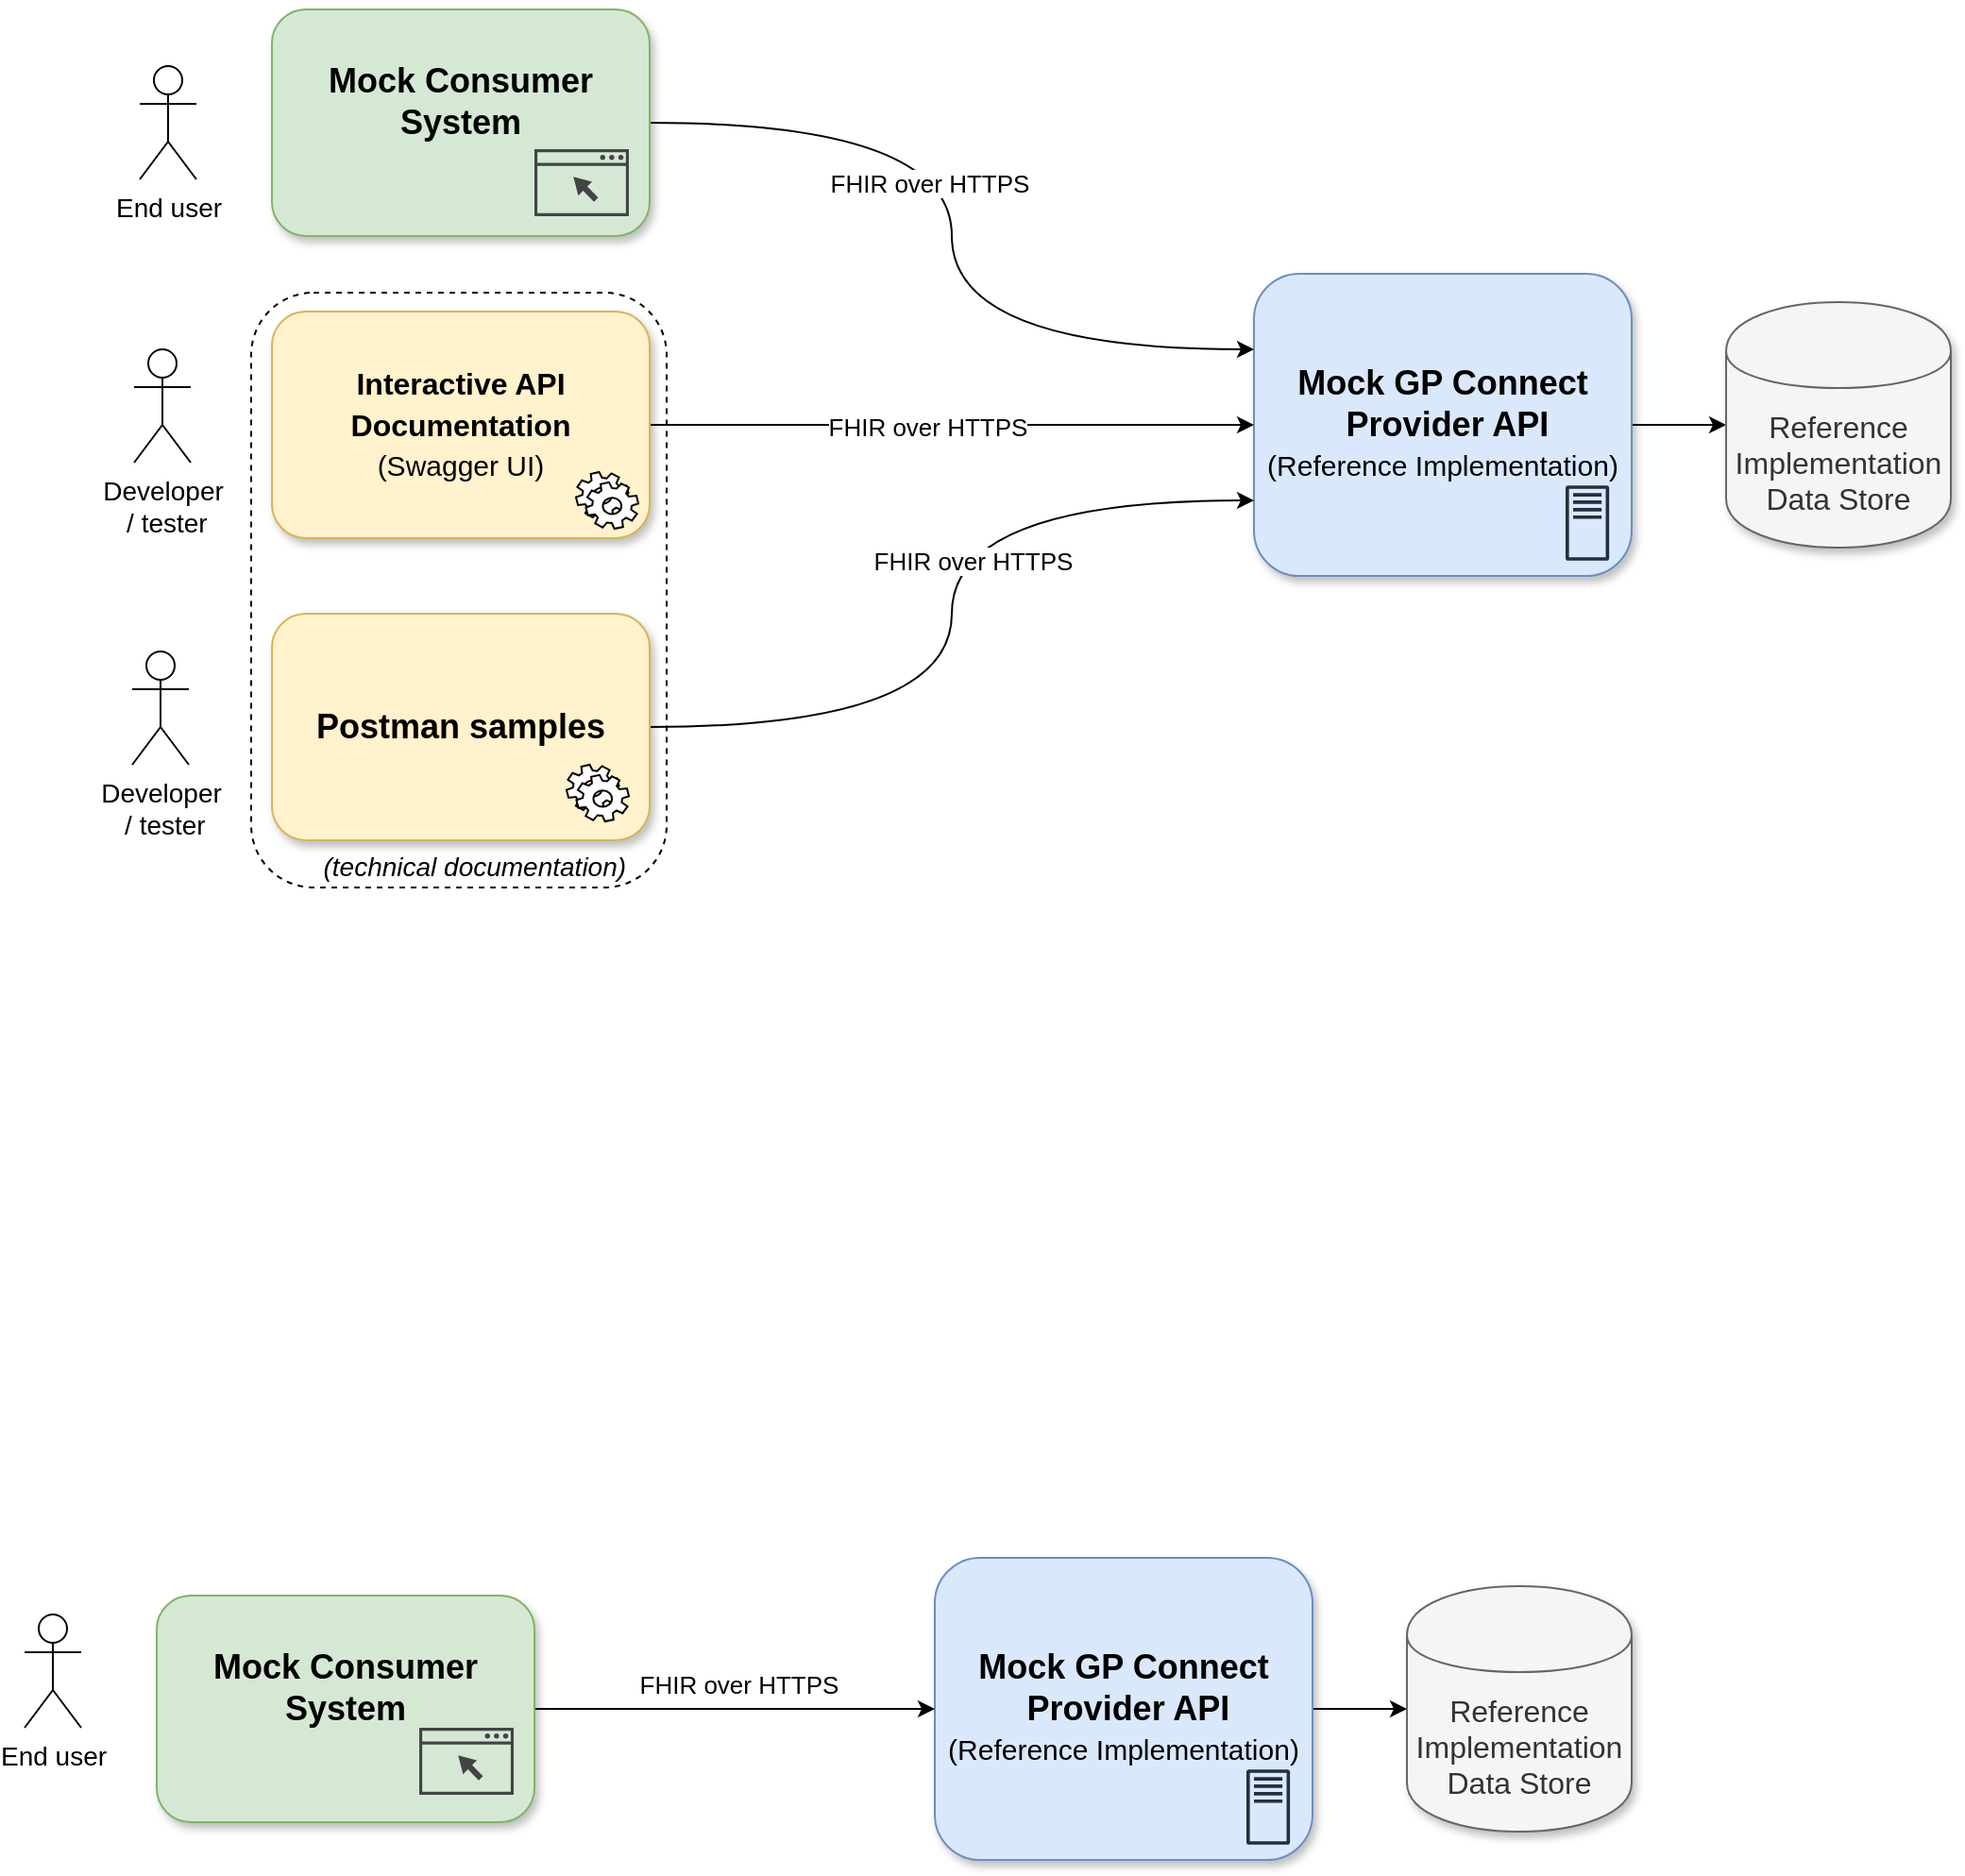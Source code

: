 <mxfile version="12.5.3" type="device"><diagram id="IduFclzsUdgXxcTO_HAe" name="Page-1"><mxGraphModel dx="1483" dy="1003" grid="1" gridSize="10" guides="1" tooltips="1" connect="1" arrows="1" fold="1" page="1" pageScale="1" pageWidth="1169" pageHeight="827" math="0" shadow="0"><root><mxCell id="0"/><mxCell id="1" parent="0"/><mxCell id="kP-wZVksCujyVYO7sXW_-26" value="&lt;i&gt;&lt;font style=&quot;font-size: 14px&quot;&gt;(technical documentation)&amp;nbsp; &amp;nbsp; &amp;nbsp;&lt;/font&gt;&lt;/i&gt;" style="rounded=1;whiteSpace=wrap;html=1;dashed=1;verticalAlign=bottom;align=right;" vertex="1" parent="1"><mxGeometry x="180" y="210" width="220" height="315" as="geometry"/></mxCell><mxCell id="kP-wZVksCujyVYO7sXW_-12" style="edgeStyle=orthogonalEdgeStyle;curved=1;orthogonalLoop=1;jettySize=auto;html=1;exitX=1;exitY=0.5;exitDx=0;exitDy=0;entryX=0;entryY=0.5;entryDx=0;entryDy=0;" edge="1" parent="1" source="kP-wZVksCujyVYO7sXW_-1" target="kP-wZVksCujyVYO7sXW_-11"><mxGeometry relative="1" as="geometry"/></mxCell><mxCell id="kP-wZVksCujyVYO7sXW_-1" value="&lt;font&gt;Mock GP Connect&lt;br style=&quot;font-size: 18px&quot;&gt;&amp;nbsp;Provider API&lt;br style=&quot;font-size: 18px&quot;&gt;&lt;span style=&quot;font-weight: normal&quot;&gt;&lt;font style=&quot;font-size: 15px&quot;&gt;(Reference Implementation)&lt;/font&gt;&lt;/span&gt;&lt;/font&gt;" style="rounded=1;whiteSpace=wrap;html=1;fillColor=#dae8fc;strokeColor=#6c8ebf;fontStyle=1;shadow=1;fontSize=18;" vertex="1" parent="1"><mxGeometry x="711" y="200" width="200" height="160" as="geometry"/></mxCell><mxCell id="kP-wZVksCujyVYO7sXW_-6" style="edgeStyle=orthogonalEdgeStyle;orthogonalLoop=1;jettySize=auto;html=1;exitX=1;exitY=0.5;exitDx=0;exitDy=0;entryX=0;entryY=0.5;entryDx=0;entryDy=0;curved=1;" edge="1" parent="1" source="kP-wZVksCujyVYO7sXW_-2" target="kP-wZVksCujyVYO7sXW_-1"><mxGeometry relative="1" as="geometry"/></mxCell><mxCell id="kP-wZVksCujyVYO7sXW_-9" value="&lt;span style=&quot;font-size: 13px;&quot;&gt;FHIR over HTTPS&lt;/span&gt;" style="text;html=1;align=center;verticalAlign=middle;resizable=0;points=[];labelBackgroundColor=#ffffff;fontFamily=Helvetica;fontSize=13;" vertex="1" connectable="0" parent="kP-wZVksCujyVYO7sXW_-6"><mxGeometry x="-0.081" y="-1" relative="1" as="geometry"><mxPoint as="offset"/></mxGeometry></mxCell><mxCell id="kP-wZVksCujyVYO7sXW_-2" value="&lt;font&gt;&lt;b style=&quot;font-size: 16px&quot;&gt;Interactive API Documentation&lt;br style=&quot;font-size: 18px&quot;&gt;&lt;/b&gt;&lt;font style=&quot;font-size: 15px&quot;&gt;(Swagger UI)&lt;/font&gt;&lt;br style=&quot;font-size: 18px&quot;&gt;&lt;/font&gt;" style="rounded=1;whiteSpace=wrap;html=1;fillColor=#fff2cc;strokeColor=#d6b656;shadow=1;fontSize=18;" vertex="1" parent="1"><mxGeometry x="191" y="220" width="200" height="120" as="geometry"/></mxCell><mxCell id="kP-wZVksCujyVYO7sXW_-5" style="edgeStyle=orthogonalEdgeStyle;orthogonalLoop=1;jettySize=auto;html=1;exitX=1;exitY=0.5;exitDx=0;exitDy=0;entryX=0;entryY=0.25;entryDx=0;entryDy=0;curved=1;" edge="1" parent="1" source="kP-wZVksCujyVYO7sXW_-3" target="kP-wZVksCujyVYO7sXW_-1"><mxGeometry relative="1" as="geometry"/></mxCell><mxCell id="kP-wZVksCujyVYO7sXW_-8" value="&lt;font style=&quot;font-size: 13px;&quot;&gt;FHIR over HTTPS&lt;/font&gt;" style="text;html=1;align=center;verticalAlign=middle;resizable=0;points=[];labelBackgroundColor=#ffffff;fontFamily=Helvetica;fontSize=13;" vertex="1" connectable="0" parent="kP-wZVksCujyVYO7sXW_-5"><mxGeometry x="-0.327" y="-32" relative="1" as="geometry"><mxPoint as="offset"/></mxGeometry></mxCell><mxCell id="kP-wZVksCujyVYO7sXW_-3" value="&lt;span style=&quot;font-size: 18px; white-space: normal;&quot;&gt;&lt;b style=&quot;font-size: 18px;&quot;&gt;Mock Consumer System&lt;/b&gt;&lt;br style=&quot;font-size: 18px;&quot;&gt;&lt;br style=&quot;font-size: 18px;&quot;&gt;&lt;/span&gt;" style="rounded=1;whiteSpace=wrap;html=1;fillColor=#d5e8d4;strokeColor=#82b366;shadow=1;fontSize=18;" vertex="1" parent="1"><mxGeometry x="191" y="60" width="200" height="120" as="geometry"/></mxCell><mxCell id="kP-wZVksCujyVYO7sXW_-7" style="edgeStyle=orthogonalEdgeStyle;orthogonalLoop=1;jettySize=auto;html=1;exitX=1;exitY=0.5;exitDx=0;exitDy=0;entryX=0;entryY=0.75;entryDx=0;entryDy=0;curved=1;" edge="1" parent="1" source="kP-wZVksCujyVYO7sXW_-4" target="kP-wZVksCujyVYO7sXW_-1"><mxGeometry relative="1" as="geometry"/></mxCell><mxCell id="kP-wZVksCujyVYO7sXW_-10" value="&lt;span style=&quot;font-size: 13px;&quot;&gt;FHIR over HTTPS&lt;/span&gt;" style="text;html=1;align=center;verticalAlign=middle;resizable=0;points=[];labelBackgroundColor=#ffffff;fontFamily=Helvetica;fontSize=13;" vertex="1" connectable="0" parent="kP-wZVksCujyVYO7sXW_-7"><mxGeometry x="0.129" y="-11" relative="1" as="geometry"><mxPoint as="offset"/></mxGeometry></mxCell><mxCell id="kP-wZVksCujyVYO7sXW_-4" value="&lt;font style=&quot;font-size: 18px;&quot;&gt;&lt;b style=&quot;font-size: 18px;&quot;&gt;Postman samples&lt;/b&gt;&lt;br style=&quot;font-size: 18px;&quot;&gt;&lt;/font&gt;" style="rounded=1;whiteSpace=wrap;html=1;fillColor=#fff2cc;strokeColor=#d6b656;shadow=1;fontSize=18;" vertex="1" parent="1"><mxGeometry x="191" y="380" width="200" height="120" as="geometry"/></mxCell><mxCell id="kP-wZVksCujyVYO7sXW_-11" value="Reference Implementation&lt;br style=&quot;font-size: 16px&quot;&gt;Data Store" style="shape=cylinder;whiteSpace=wrap;html=1;boundedLbl=1;backgroundOutline=1;fillColor=#f5f5f5;strokeColor=#666666;fontColor=#333333;shadow=1;fontSize=16;" vertex="1" parent="1"><mxGeometry x="961" y="215" width="119" height="130" as="geometry"/></mxCell><mxCell id="kP-wZVksCujyVYO7sXW_-18" value="&lt;font style=&quot;font-size: 14px;&quot;&gt;End user&lt;/font&gt;" style="shape=umlActor;verticalLabelPosition=bottom;labelBackgroundColor=#ffffff;verticalAlign=top;html=1;outlineConnect=0;fontSize=14;" vertex="1" parent="1"><mxGeometry x="121" y="90" width="30" height="60" as="geometry"/></mxCell><mxCell id="kP-wZVksCujyVYO7sXW_-24" value="&lt;font style=&quot;font-size: 14px;&quot;&gt;Developer&lt;br style=&quot;font-size: 14px;&quot;&gt;&amp;nbsp;/ tester&lt;/font&gt;" style="shape=umlActor;verticalLabelPosition=bottom;labelBackgroundColor=#ffffff;verticalAlign=top;html=1;outlineConnect=0;fontSize=14;" vertex="1" parent="1"><mxGeometry x="118" y="240" width="30" height="60" as="geometry"/></mxCell><mxCell id="kP-wZVksCujyVYO7sXW_-25" value="&lt;font style=&quot;font-size: 14px&quot;&gt;Developer&lt;br&gt;&amp;nbsp;/ tester&lt;/font&gt;" style="shape=umlActor;verticalLabelPosition=bottom;labelBackgroundColor=#ffffff;verticalAlign=top;html=1;outlineConnect=0;" vertex="1" parent="1"><mxGeometry x="117" y="400" width="30" height="60" as="geometry"/></mxCell><mxCell id="kP-wZVksCujyVYO7sXW_-30" value="" style="pointerEvents=1;shadow=0;dashed=0;html=1;strokeColor=none;fillColor=#434445;aspect=fixed;labelPosition=center;verticalLabelPosition=bottom;verticalAlign=top;align=center;outlineConnect=0;shape=mxgraph.vvd.web_browser;" vertex="1" parent="1"><mxGeometry x="330" y="134" width="50" height="35.5" as="geometry"/></mxCell><mxCell id="kP-wZVksCujyVYO7sXW_-32" value="" style="outlineConnect=0;fontColor=#232F3E;gradientColor=none;fillColor=#232F3E;strokeColor=none;dashed=0;verticalLabelPosition=bottom;verticalAlign=top;align=center;html=1;fontSize=12;fontStyle=0;aspect=fixed;pointerEvents=1;shape=mxgraph.aws4.traditional_server;shadow=0;" vertex="1" parent="1"><mxGeometry x="876" y="312" width="23.08" height="40" as="geometry"/></mxCell><mxCell id="kP-wZVksCujyVYO7sXW_-33" value="" style="shape=mxgraph.bpmn.service_task;html=1;outlineConnect=0;align=right;fillColor=#ffffff;" vertex="1" parent="1"><mxGeometry x="352" y="305" width="33" height="30" as="geometry"/></mxCell><mxCell id="kP-wZVksCujyVYO7sXW_-34" value="" style="shape=mxgraph.bpmn.service_task;html=1;outlineConnect=0;align=right;fillColor=#ffffff;" vertex="1" parent="1"><mxGeometry x="347" y="460" width="33" height="30" as="geometry"/></mxCell><mxCell id="kP-wZVksCujyVYO7sXW_-39" style="edgeStyle=orthogonalEdgeStyle;curved=1;orthogonalLoop=1;jettySize=auto;html=1;exitX=1;exitY=0.5;exitDx=0;exitDy=0;entryX=0;entryY=0.5;entryDx=0;entryDy=0;" edge="1" parent="1" source="kP-wZVksCujyVYO7sXW_-40" target="kP-wZVksCujyVYO7sXW_-50"><mxGeometry relative="1" as="geometry"/></mxCell><mxCell id="kP-wZVksCujyVYO7sXW_-40" value="&lt;font&gt;Mock GP Connect&lt;br style=&quot;font-size: 18px&quot;&gt;&amp;nbsp;Provider API&lt;br style=&quot;font-size: 18px&quot;&gt;&lt;span style=&quot;font-weight: normal&quot;&gt;&lt;font style=&quot;font-size: 15px&quot;&gt;(Reference Implementation)&lt;/font&gt;&lt;/span&gt;&lt;/font&gt;" style="rounded=1;whiteSpace=wrap;html=1;fillColor=#dae8fc;strokeColor=#6c8ebf;fontStyle=1;shadow=1;fontSize=18;" vertex="1" parent="1"><mxGeometry x="542" y="880" width="200" height="160" as="geometry"/></mxCell><mxCell id="kP-wZVksCujyVYO7sXW_-44" style="edgeStyle=orthogonalEdgeStyle;orthogonalLoop=1;jettySize=auto;html=1;exitX=1;exitY=0.5;exitDx=0;exitDy=0;entryX=0;entryY=0.5;entryDx=0;entryDy=0;curved=1;" edge="1" parent="1" source="kP-wZVksCujyVYO7sXW_-46" target="kP-wZVksCujyVYO7sXW_-40"><mxGeometry relative="1" as="geometry"/></mxCell><mxCell id="kP-wZVksCujyVYO7sXW_-45" value="&lt;font style=&quot;font-size: 13px;&quot;&gt;FHIR over HTTPS&lt;/font&gt;" style="text;html=1;align=center;verticalAlign=middle;resizable=0;points=[];labelBackgroundColor=#ffffff;fontFamily=Helvetica;fontSize=13;" vertex="1" connectable="0" parent="kP-wZVksCujyVYO7sXW_-44"><mxGeometry x="-0.327" y="-32" relative="1" as="geometry"><mxPoint x="36" y="-45" as="offset"/></mxGeometry></mxCell><mxCell id="kP-wZVksCujyVYO7sXW_-46" value="&lt;span style=&quot;font-size: 18px; white-space: normal;&quot;&gt;&lt;b style=&quot;font-size: 18px;&quot;&gt;Mock Consumer System&lt;/b&gt;&lt;br style=&quot;font-size: 18px;&quot;&gt;&lt;br style=&quot;font-size: 18px;&quot;&gt;&lt;/span&gt;" style="rounded=1;whiteSpace=wrap;html=1;fillColor=#d5e8d4;strokeColor=#82b366;shadow=1;fontSize=18;" vertex="1" parent="1"><mxGeometry x="130" y="900" width="200" height="120" as="geometry"/></mxCell><mxCell id="kP-wZVksCujyVYO7sXW_-50" value="Reference Implementation&lt;br style=&quot;font-size: 16px&quot;&gt;Data Store" style="shape=cylinder;whiteSpace=wrap;html=1;boundedLbl=1;backgroundOutline=1;fillColor=#f5f5f5;strokeColor=#666666;fontColor=#333333;shadow=1;fontSize=16;" vertex="1" parent="1"><mxGeometry x="792" y="895" width="119" height="130" as="geometry"/></mxCell><mxCell id="kP-wZVksCujyVYO7sXW_-51" value="&lt;font style=&quot;font-size: 14px;&quot;&gt;End user&lt;/font&gt;" style="shape=umlActor;verticalLabelPosition=bottom;labelBackgroundColor=#ffffff;verticalAlign=top;html=1;outlineConnect=0;fontSize=14;" vertex="1" parent="1"><mxGeometry x="60" y="910" width="30" height="60" as="geometry"/></mxCell><mxCell id="kP-wZVksCujyVYO7sXW_-54" value="" style="pointerEvents=1;shadow=0;dashed=0;html=1;strokeColor=none;fillColor=#434445;aspect=fixed;labelPosition=center;verticalLabelPosition=bottom;verticalAlign=top;align=center;outlineConnect=0;shape=mxgraph.vvd.web_browser;" vertex="1" parent="1"><mxGeometry x="269" y="970" width="50" height="35.5" as="geometry"/></mxCell><mxCell id="kP-wZVksCujyVYO7sXW_-55" value="" style="outlineConnect=0;fontColor=#232F3E;gradientColor=none;fillColor=#232F3E;strokeColor=none;dashed=0;verticalLabelPosition=bottom;verticalAlign=top;align=center;html=1;fontSize=12;fontStyle=0;aspect=fixed;pointerEvents=1;shape=mxgraph.aws4.traditional_server;shadow=0;" vertex="1" parent="1"><mxGeometry x="707" y="992" width="23.08" height="40" as="geometry"/></mxCell></root></mxGraphModel></diagram></mxfile>